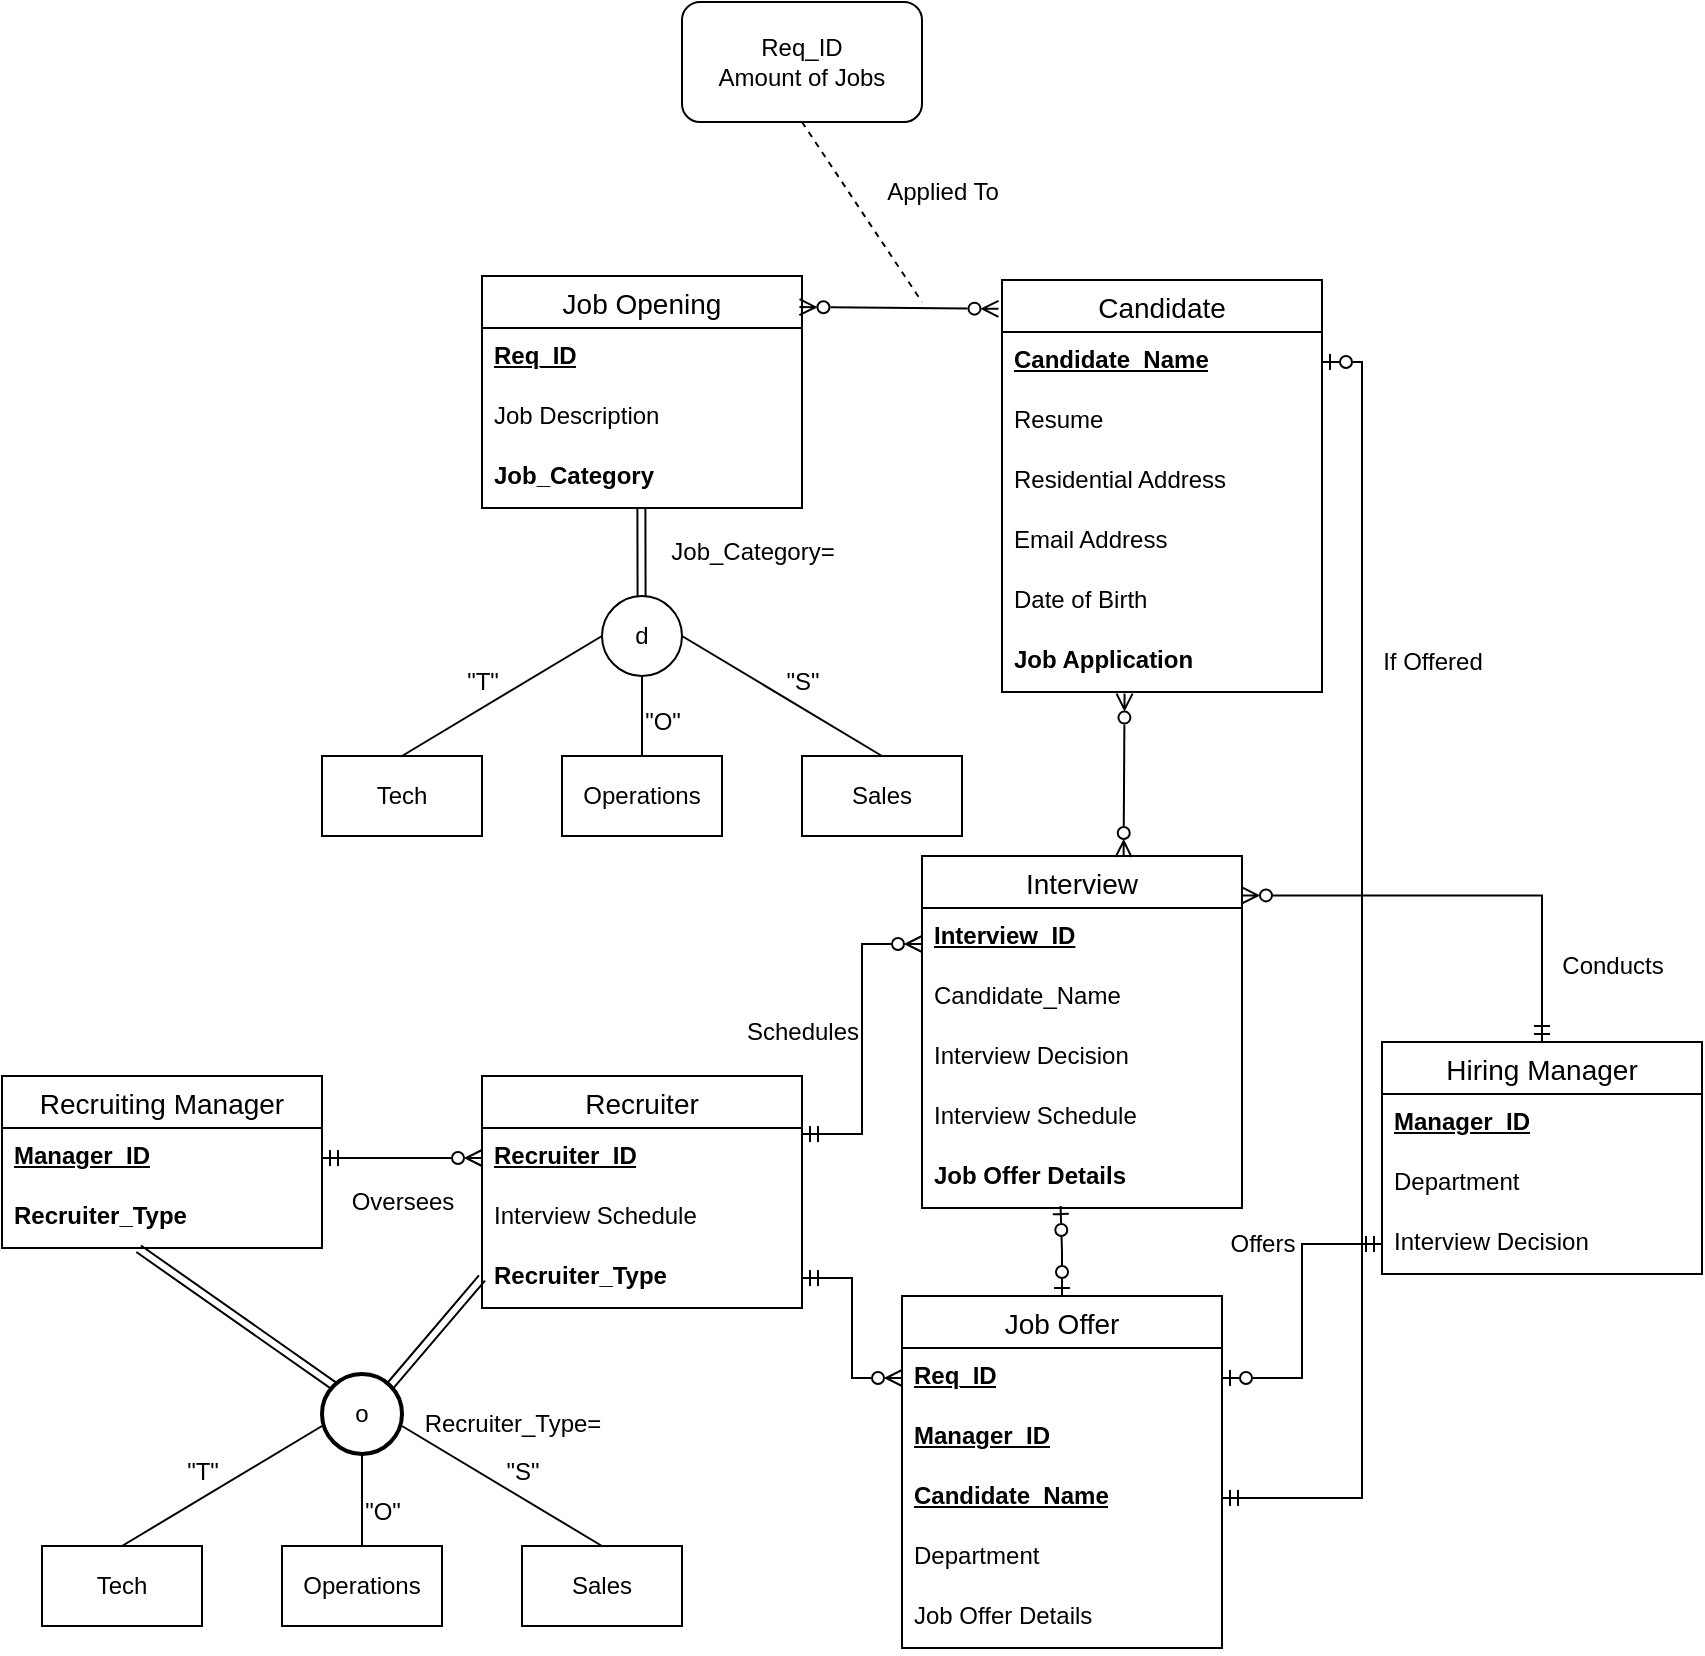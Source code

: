 <mxfile version="22.1.4" type="device">
  <diagram name="Page-1" id="18EpJnspM68TObBnQlz2">
    <mxGraphModel dx="1059" dy="644" grid="1" gridSize="10" guides="1" tooltips="1" connect="1" arrows="1" fold="1" page="1" pageScale="1" pageWidth="850" pageHeight="1100" math="0" shadow="0">
      <root>
        <mxCell id="0" />
        <mxCell id="1" parent="0" />
        <mxCell id="Vh-mc57jUNbCQ79QE870-1" value="Candidate" style="swimlane;fontStyle=0;childLayout=stackLayout;horizontal=1;startSize=26;horizontalStack=0;resizeParent=1;resizeParentMax=0;resizeLast=0;collapsible=1;marginBottom=0;align=center;fontSize=14;" parent="1" vertex="1">
          <mxGeometry x="500" y="283" width="160" height="206" as="geometry" />
        </mxCell>
        <mxCell id="Vh-mc57jUNbCQ79QE870-2" value="&lt;b&gt;&lt;u&gt;Candidate_Name&lt;/u&gt;&lt;/b&gt;" style="text;strokeColor=none;fillColor=none;spacingLeft=4;spacingRight=4;overflow=hidden;rotatable=0;points=[[0,0.5],[1,0.5]];portConstraint=eastwest;fontSize=12;whiteSpace=wrap;html=1;" parent="Vh-mc57jUNbCQ79QE870-1" vertex="1">
          <mxGeometry y="26" width="160" height="30" as="geometry" />
        </mxCell>
        <mxCell id="Vh-mc57jUNbCQ79QE870-3" value="Resume&lt;br&gt;" style="text;strokeColor=none;fillColor=none;spacingLeft=4;spacingRight=4;overflow=hidden;rotatable=0;points=[[0,0.5],[1,0.5]];portConstraint=eastwest;fontSize=12;whiteSpace=wrap;html=1;" parent="Vh-mc57jUNbCQ79QE870-1" vertex="1">
          <mxGeometry y="56" width="160" height="30" as="geometry" />
        </mxCell>
        <mxCell id="Vh-mc57jUNbCQ79QE870-4" value="Residential Address" style="text;strokeColor=none;fillColor=none;spacingLeft=4;spacingRight=4;overflow=hidden;rotatable=0;points=[[0,0.5],[1,0.5]];portConstraint=eastwest;fontSize=12;whiteSpace=wrap;html=1;" parent="Vh-mc57jUNbCQ79QE870-1" vertex="1">
          <mxGeometry y="86" width="160" height="30" as="geometry" />
        </mxCell>
        <mxCell id="Vh-mc57jUNbCQ79QE870-5" value="Email Address" style="text;strokeColor=none;fillColor=none;spacingLeft=4;spacingRight=4;overflow=hidden;rotatable=0;points=[[0,0.5],[1,0.5]];portConstraint=eastwest;fontSize=12;whiteSpace=wrap;html=1;" parent="Vh-mc57jUNbCQ79QE870-1" vertex="1">
          <mxGeometry y="116" width="160" height="30" as="geometry" />
        </mxCell>
        <mxCell id="Vh-mc57jUNbCQ79QE870-6" value="Date of Birth" style="text;strokeColor=none;fillColor=none;spacingLeft=4;spacingRight=4;overflow=hidden;rotatable=0;points=[[0,0.5],[1,0.5]];portConstraint=eastwest;fontSize=12;whiteSpace=wrap;html=1;" parent="Vh-mc57jUNbCQ79QE870-1" vertex="1">
          <mxGeometry y="146" width="160" height="30" as="geometry" />
        </mxCell>
        <mxCell id="Vh-mc57jUNbCQ79QE870-50" value="&lt;b&gt;Job Application&lt;/b&gt;" style="text;strokeColor=none;fillColor=none;spacingLeft=4;spacingRight=4;overflow=hidden;rotatable=0;points=[[0,0.5],[1,0.5]];portConstraint=eastwest;fontSize=12;whiteSpace=wrap;html=1;" parent="Vh-mc57jUNbCQ79QE870-1" vertex="1">
          <mxGeometry y="176" width="160" height="30" as="geometry" />
        </mxCell>
        <mxCell id="Vh-mc57jUNbCQ79QE870-12" value="Job Opening" style="swimlane;fontStyle=0;childLayout=stackLayout;horizontal=1;startSize=26;horizontalStack=0;resizeParent=1;resizeParentMax=0;resizeLast=0;collapsible=1;marginBottom=0;align=center;fontSize=14;" parent="1" vertex="1">
          <mxGeometry x="240" y="281" width="160" height="116" as="geometry" />
        </mxCell>
        <mxCell id="Vh-mc57jUNbCQ79QE870-13" value="&lt;b&gt;&lt;u&gt;Req_ID&lt;/u&gt;&lt;/b&gt;" style="text;strokeColor=none;fillColor=none;spacingLeft=4;spacingRight=4;overflow=hidden;rotatable=0;points=[[0,0.5],[1,0.5]];portConstraint=eastwest;fontSize=12;whiteSpace=wrap;html=1;" parent="Vh-mc57jUNbCQ79QE870-12" vertex="1">
          <mxGeometry y="26" width="160" height="30" as="geometry" />
        </mxCell>
        <mxCell id="Vh-mc57jUNbCQ79QE870-14" value="Job Description" style="text;strokeColor=none;fillColor=none;spacingLeft=4;spacingRight=4;overflow=hidden;rotatable=0;points=[[0,0.5],[1,0.5]];portConstraint=eastwest;fontSize=12;whiteSpace=wrap;html=1;" parent="Vh-mc57jUNbCQ79QE870-12" vertex="1">
          <mxGeometry y="56" width="160" height="30" as="geometry" />
        </mxCell>
        <mxCell id="Vh-mc57jUNbCQ79QE870-15" value="&lt;b&gt;Job_Category&lt;/b&gt;" style="text;strokeColor=none;fillColor=none;spacingLeft=4;spacingRight=4;overflow=hidden;rotatable=0;points=[[0,0.5],[1,0.5]];portConstraint=eastwest;fontSize=12;whiteSpace=wrap;html=1;" parent="Vh-mc57jUNbCQ79QE870-12" vertex="1">
          <mxGeometry y="86" width="160" height="30" as="geometry" />
        </mxCell>
        <mxCell id="Vh-mc57jUNbCQ79QE870-16" value="" style="shape=link;html=1;rounded=0;entryX=0.493;entryY=1.133;entryDx=0;entryDy=0;entryPerimeter=0;" parent="1" edge="1">
          <mxGeometry width="100" relative="1" as="geometry">
            <mxPoint x="319.82" y="457.01" as="sourcePoint" />
            <mxPoint x="319.7" y="397" as="targetPoint" />
          </mxGeometry>
        </mxCell>
        <mxCell id="Vh-mc57jUNbCQ79QE870-17" value="d" style="ellipse;whiteSpace=wrap;html=1;aspect=fixed;" parent="1" vertex="1">
          <mxGeometry x="300" y="441" width="40" height="40" as="geometry" />
        </mxCell>
        <mxCell id="Vh-mc57jUNbCQ79QE870-18" value="Job_Category=" style="text;html=1;align=center;verticalAlign=middle;resizable=0;points=[];autosize=1;strokeColor=none;fillColor=none;" parent="1" vertex="1">
          <mxGeometry x="320" y="404" width="110" height="30" as="geometry" />
        </mxCell>
        <mxCell id="Vh-mc57jUNbCQ79QE870-19" value="Tech" style="rounded=0;whiteSpace=wrap;html=1;" parent="1" vertex="1">
          <mxGeometry x="160" y="521" width="80" height="40" as="geometry" />
        </mxCell>
        <mxCell id="Vh-mc57jUNbCQ79QE870-20" value="Operations" style="rounded=0;whiteSpace=wrap;html=1;" parent="1" vertex="1">
          <mxGeometry x="280" y="521" width="80" height="40" as="geometry" />
        </mxCell>
        <mxCell id="Vh-mc57jUNbCQ79QE870-21" value="Sales" style="rounded=0;whiteSpace=wrap;html=1;" parent="1" vertex="1">
          <mxGeometry x="400" y="521" width="80" height="40" as="geometry" />
        </mxCell>
        <mxCell id="Vh-mc57jUNbCQ79QE870-22" value="" style="endArrow=none;html=1;rounded=0;exitX=0.5;exitY=0;exitDx=0;exitDy=0;entryX=0;entryY=0.5;entryDx=0;entryDy=0;" parent="1" source="Vh-mc57jUNbCQ79QE870-19" target="Vh-mc57jUNbCQ79QE870-17" edge="1">
          <mxGeometry relative="1" as="geometry">
            <mxPoint x="230" y="541" as="sourcePoint" />
            <mxPoint x="390" y="541" as="targetPoint" />
          </mxGeometry>
        </mxCell>
        <mxCell id="Vh-mc57jUNbCQ79QE870-23" value="" style="endArrow=none;html=1;rounded=0;exitX=0.5;exitY=0;exitDx=0;exitDy=0;entryX=0.5;entryY=1;entryDx=0;entryDy=0;" parent="1" source="Vh-mc57jUNbCQ79QE870-20" target="Vh-mc57jUNbCQ79QE870-17" edge="1">
          <mxGeometry relative="1" as="geometry">
            <mxPoint x="230" y="541" as="sourcePoint" />
            <mxPoint x="390" y="541" as="targetPoint" />
          </mxGeometry>
        </mxCell>
        <mxCell id="Vh-mc57jUNbCQ79QE870-24" value="" style="endArrow=none;html=1;rounded=0;exitX=1;exitY=0.5;exitDx=0;exitDy=0;entryX=0.5;entryY=0;entryDx=0;entryDy=0;" parent="1" source="Vh-mc57jUNbCQ79QE870-17" target="Vh-mc57jUNbCQ79QE870-21" edge="1">
          <mxGeometry relative="1" as="geometry">
            <mxPoint x="340" y="471" as="sourcePoint" />
            <mxPoint x="500" y="471" as="targetPoint" />
          </mxGeometry>
        </mxCell>
        <mxCell id="Vh-mc57jUNbCQ79QE870-25" value="&quot;T&quot;" style="text;html=1;align=center;verticalAlign=middle;resizable=0;points=[];autosize=1;strokeColor=none;fillColor=none;" parent="1" vertex="1">
          <mxGeometry x="220" y="469" width="40" height="30" as="geometry" />
        </mxCell>
        <mxCell id="Vh-mc57jUNbCQ79QE870-26" value="&quot;O&quot;" style="text;html=1;align=center;verticalAlign=middle;resizable=0;points=[];autosize=1;strokeColor=none;fillColor=none;" parent="1" vertex="1">
          <mxGeometry x="310" y="489" width="40" height="30" as="geometry" />
        </mxCell>
        <mxCell id="Vh-mc57jUNbCQ79QE870-27" value="&quot;S&quot;" style="text;html=1;align=center;verticalAlign=middle;resizable=0;points=[];autosize=1;strokeColor=none;fillColor=none;" parent="1" vertex="1">
          <mxGeometry x="380" y="469" width="40" height="30" as="geometry" />
        </mxCell>
        <mxCell id="Vh-mc57jUNbCQ79QE870-28" value="Recruiter" style="swimlane;fontStyle=0;childLayout=stackLayout;horizontal=1;startSize=26;horizontalStack=0;resizeParent=1;resizeParentMax=0;resizeLast=0;collapsible=1;marginBottom=0;align=center;fontSize=14;" parent="1" vertex="1">
          <mxGeometry x="240" y="681" width="160" height="116" as="geometry" />
        </mxCell>
        <mxCell id="Vh-mc57jUNbCQ79QE870-29" value="&lt;b&gt;&lt;u&gt;Recruiter_ID&lt;/u&gt;&lt;/b&gt;" style="text;strokeColor=none;fillColor=none;spacingLeft=4;spacingRight=4;overflow=hidden;rotatable=0;points=[[0,0.5],[1,0.5]];portConstraint=eastwest;fontSize=12;whiteSpace=wrap;html=1;" parent="Vh-mc57jUNbCQ79QE870-28" vertex="1">
          <mxGeometry y="26" width="160" height="30" as="geometry" />
        </mxCell>
        <mxCell id="Vh-mc57jUNbCQ79QE870-72" value="Interview Schedule" style="text;strokeColor=none;fillColor=none;spacingLeft=4;spacingRight=4;overflow=hidden;rotatable=0;points=[[0,0.5],[1,0.5]];portConstraint=eastwest;fontSize=12;whiteSpace=wrap;html=1;" parent="Vh-mc57jUNbCQ79QE870-28" vertex="1">
          <mxGeometry y="56" width="160" height="30" as="geometry" />
        </mxCell>
        <mxCell id="Vh-mc57jUNbCQ79QE870-30" value="&lt;b&gt;Recruiter_Type&lt;/b&gt;" style="text;strokeColor=none;fillColor=none;spacingLeft=4;spacingRight=4;overflow=hidden;rotatable=0;points=[[0,0.5],[1,0.5]];portConstraint=eastwest;fontSize=12;whiteSpace=wrap;html=1;" parent="Vh-mc57jUNbCQ79QE870-28" vertex="1">
          <mxGeometry y="86" width="160" height="30" as="geometry" />
        </mxCell>
        <mxCell id="Vh-mc57jUNbCQ79QE870-32" value="o" style="strokeWidth=2;html=1;shape=mxgraph.flowchart.start_2;whiteSpace=wrap;" parent="1" vertex="1">
          <mxGeometry x="160" y="830" width="40" height="40" as="geometry" />
        </mxCell>
        <mxCell id="Vh-mc57jUNbCQ79QE870-37" value="" style="shape=link;html=1;rounded=0;exitX=0.855;exitY=0.145;exitDx=0;exitDy=0;exitPerimeter=0;entryX=0;entryY=0.5;entryDx=0;entryDy=0;" parent="1" source="Vh-mc57jUNbCQ79QE870-32" edge="1" target="Vh-mc57jUNbCQ79QE870-30">
          <mxGeometry width="100" relative="1" as="geometry">
            <mxPoint x="200" y="837" as="sourcePoint" />
            <mxPoint x="200" y="797" as="targetPoint" />
          </mxGeometry>
        </mxCell>
        <mxCell id="Vh-mc57jUNbCQ79QE870-38" value="Recruiter_Type=" style="text;html=1;align=center;verticalAlign=middle;resizable=0;points=[];autosize=1;strokeColor=none;fillColor=none;" parent="1" vertex="1">
          <mxGeometry x="200" y="840" width="110" height="30" as="geometry" />
        </mxCell>
        <mxCell id="Vh-mc57jUNbCQ79QE870-40" value="Recruiting Manager" style="swimlane;fontStyle=0;childLayout=stackLayout;horizontal=1;startSize=26;horizontalStack=0;resizeParent=1;resizeParentMax=0;resizeLast=0;collapsible=1;marginBottom=0;align=center;fontSize=14;" parent="1" vertex="1">
          <mxGeometry y="681" width="160" height="86" as="geometry" />
        </mxCell>
        <mxCell id="Vh-mc57jUNbCQ79QE870-41" value="&lt;b&gt;&lt;u&gt;Manager_ID&lt;/u&gt;&lt;/b&gt;" style="text;strokeColor=none;fillColor=none;spacingLeft=4;spacingRight=4;overflow=hidden;rotatable=0;points=[[0,0.5],[1,0.5]];portConstraint=eastwest;fontSize=12;whiteSpace=wrap;html=1;" parent="Vh-mc57jUNbCQ79QE870-40" vertex="1">
          <mxGeometry y="26" width="160" height="30" as="geometry" />
        </mxCell>
        <mxCell id="Vh-mc57jUNbCQ79QE870-42" value="&lt;b&gt;Recruiter_Type&lt;/b&gt;" style="text;strokeColor=none;fillColor=none;spacingLeft=4;spacingRight=4;overflow=hidden;rotatable=0;points=[[0,0.5],[1,0.5]];portConstraint=eastwest;fontSize=12;whiteSpace=wrap;html=1;" parent="Vh-mc57jUNbCQ79QE870-40" vertex="1">
          <mxGeometry y="56" width="160" height="30" as="geometry" />
        </mxCell>
        <mxCell id="Vh-mc57jUNbCQ79QE870-45" value="" style="endArrow=ERzeroToMany;html=1;rounded=0;exitX=1;exitY=0.5;exitDx=0;exitDy=0;entryX=0;entryY=0.5;entryDx=0;entryDy=0;startArrow=ERmandOne;startFill=0;endFill=0;" parent="1" source="Vh-mc57jUNbCQ79QE870-41" target="Vh-mc57jUNbCQ79QE870-29" edge="1">
          <mxGeometry relative="1" as="geometry">
            <mxPoint x="150" y="701" as="sourcePoint" />
            <mxPoint x="310" y="701" as="targetPoint" />
          </mxGeometry>
        </mxCell>
        <mxCell id="Vh-mc57jUNbCQ79QE870-46" value="Oversees" style="text;html=1;align=center;verticalAlign=middle;resizable=0;points=[];autosize=1;strokeColor=none;fillColor=none;" parent="1" vertex="1">
          <mxGeometry x="165" y="729" width="70" height="30" as="geometry" />
        </mxCell>
        <mxCell id="Vh-mc57jUNbCQ79QE870-48" value="" style="endArrow=ERzeroToMany;html=1;rounded=0;exitX=-0.011;exitY=0.07;exitDx=0;exitDy=0;entryX=0.992;entryY=0.134;entryDx=0;entryDy=0;startArrow=ERzeroToMany;startFill=0;endFill=0;exitPerimeter=0;entryPerimeter=0;" parent="1" source="Vh-mc57jUNbCQ79QE870-1" target="Vh-mc57jUNbCQ79QE870-12" edge="1">
          <mxGeometry relative="1" as="geometry">
            <mxPoint x="300" y="241" as="sourcePoint" />
            <mxPoint x="460" y="241" as="targetPoint" />
          </mxGeometry>
        </mxCell>
        <mxCell id="Vh-mc57jUNbCQ79QE870-51" value="" style="endArrow=none;dashed=1;html=1;rounded=0;exitX=0.5;exitY=1;exitDx=0;exitDy=0;" parent="1" source="Vh-mc57jUNbCQ79QE870-52" edge="1">
          <mxGeometry width="50" height="50" relative="1" as="geometry">
            <mxPoint x="340" y="214" as="sourcePoint" />
            <mxPoint x="460" y="294" as="targetPoint" />
          </mxGeometry>
        </mxCell>
        <mxCell id="Vh-mc57jUNbCQ79QE870-52" value="Req_ID&lt;br&gt;Amount of Jobs" style="rounded=1;whiteSpace=wrap;html=1;" parent="1" vertex="1">
          <mxGeometry x="340" y="144" width="120" height="60" as="geometry" />
        </mxCell>
        <mxCell id="Vh-mc57jUNbCQ79QE870-53" value="Applied To" style="text;html=1;align=center;verticalAlign=middle;resizable=0;points=[];autosize=1;strokeColor=none;fillColor=none;" parent="1" vertex="1">
          <mxGeometry x="430" y="224" width="80" height="30" as="geometry" />
        </mxCell>
        <mxCell id="Vh-mc57jUNbCQ79QE870-57" value="Hiring Manager" style="swimlane;fontStyle=0;childLayout=stackLayout;horizontal=1;startSize=26;horizontalStack=0;resizeParent=1;resizeParentMax=0;resizeLast=0;collapsible=1;marginBottom=0;align=center;fontSize=14;" parent="1" vertex="1">
          <mxGeometry x="690" y="664" width="160" height="116" as="geometry" />
        </mxCell>
        <mxCell id="Vh-mc57jUNbCQ79QE870-58" value="&lt;b&gt;&lt;u&gt;Manager_ID&lt;/u&gt;&lt;/b&gt;" style="text;strokeColor=none;fillColor=none;spacingLeft=4;spacingRight=4;overflow=hidden;rotatable=0;points=[[0,0.5],[1,0.5]];portConstraint=eastwest;fontSize=12;whiteSpace=wrap;html=1;" parent="Vh-mc57jUNbCQ79QE870-57" vertex="1">
          <mxGeometry y="26" width="160" height="30" as="geometry" />
        </mxCell>
        <mxCell id="Vh-mc57jUNbCQ79QE870-59" value="Department" style="text;strokeColor=none;fillColor=none;spacingLeft=4;spacingRight=4;overflow=hidden;rotatable=0;points=[[0,0.5],[1,0.5]];portConstraint=eastwest;fontSize=12;whiteSpace=wrap;html=1;" parent="Vh-mc57jUNbCQ79QE870-57" vertex="1">
          <mxGeometry y="56" width="160" height="30" as="geometry" />
        </mxCell>
        <mxCell id="Vh-mc57jUNbCQ79QE870-73" value="Interview Decision" style="text;strokeColor=none;fillColor=none;spacingLeft=4;spacingRight=4;overflow=hidden;rotatable=0;points=[[0,0.5],[1,0.5]];portConstraint=eastwest;fontSize=12;whiteSpace=wrap;html=1;" parent="Vh-mc57jUNbCQ79QE870-57" vertex="1">
          <mxGeometry y="86" width="160" height="30" as="geometry" />
        </mxCell>
        <mxCell id="Vh-mc57jUNbCQ79QE870-70" style="edgeStyle=orthogonalEdgeStyle;rounded=0;orthogonalLoop=1;jettySize=auto;html=1;exitX=1;exitY=0.112;exitDx=0;exitDy=0;entryX=0.5;entryY=0;entryDx=0;entryDy=0;startArrow=ERzeroToMany;startFill=0;endArrow=ERmandOne;endFill=0;exitPerimeter=0;" parent="1" source="Vh-mc57jUNbCQ79QE870-74" target="Vh-mc57jUNbCQ79QE870-57" edge="1">
          <mxGeometry relative="1" as="geometry">
            <mxPoint x="610.0" y="637.5" as="sourcePoint" />
          </mxGeometry>
        </mxCell>
        <mxCell id="Vh-mc57jUNbCQ79QE870-71" style="edgeStyle=orthogonalEdgeStyle;rounded=0;orthogonalLoop=1;jettySize=auto;html=1;exitX=0;exitY=0.25;exitDx=0;exitDy=0;entryX=1;entryY=0.25;entryDx=0;entryDy=0;startArrow=ERzeroToMany;startFill=0;endArrow=ERmandOne;endFill=0;" parent="1" source="Vh-mc57jUNbCQ79QE870-74" target="Vh-mc57jUNbCQ79QE870-28" edge="1">
          <mxGeometry relative="1" as="geometry">
            <mxPoint x="470.0" y="637.5" as="sourcePoint" />
          </mxGeometry>
        </mxCell>
        <mxCell id="Vh-mc57jUNbCQ79QE870-74" value="Interview" style="swimlane;fontStyle=0;childLayout=stackLayout;horizontal=1;startSize=26;horizontalStack=0;resizeParent=1;resizeParentMax=0;resizeLast=0;collapsible=1;marginBottom=0;align=center;fontSize=14;" parent="1" vertex="1">
          <mxGeometry x="460" y="571" width="160" height="176" as="geometry" />
        </mxCell>
        <mxCell id="2SU2AX19pzLJlA-XiI4f-12" value="&lt;b&gt;&lt;u&gt;Interview_ID&lt;/u&gt;&lt;/b&gt;" style="text;strokeColor=none;fillColor=none;spacingLeft=4;spacingRight=4;overflow=hidden;rotatable=0;points=[[0,0.5],[1,0.5]];portConstraint=eastwest;fontSize=12;whiteSpace=wrap;html=1;" vertex="1" parent="Vh-mc57jUNbCQ79QE870-74">
          <mxGeometry y="26" width="160" height="30" as="geometry" />
        </mxCell>
        <mxCell id="2SU2AX19pzLJlA-XiI4f-13" value="Candidate_Name" style="text;strokeColor=none;fillColor=none;spacingLeft=4;spacingRight=4;overflow=hidden;rotatable=0;points=[[0,0.5],[1,0.5]];portConstraint=eastwest;fontSize=12;whiteSpace=wrap;html=1;" vertex="1" parent="Vh-mc57jUNbCQ79QE870-74">
          <mxGeometry y="56" width="160" height="30" as="geometry" />
        </mxCell>
        <mxCell id="Vh-mc57jUNbCQ79QE870-75" value="Interview Decision" style="text;strokeColor=none;fillColor=none;spacingLeft=4;spacingRight=4;overflow=hidden;rotatable=0;points=[[0,0.5],[1,0.5]];portConstraint=eastwest;fontSize=12;whiteSpace=wrap;html=1;" parent="Vh-mc57jUNbCQ79QE870-74" vertex="1">
          <mxGeometry y="86" width="160" height="30" as="geometry" />
        </mxCell>
        <mxCell id="Vh-mc57jUNbCQ79QE870-76" value="Interview Schedule" style="text;strokeColor=none;fillColor=none;spacingLeft=4;spacingRight=4;overflow=hidden;rotatable=0;points=[[0,0.5],[1,0.5]];portConstraint=eastwest;fontSize=12;whiteSpace=wrap;html=1;" parent="Vh-mc57jUNbCQ79QE870-74" vertex="1">
          <mxGeometry y="116" width="160" height="30" as="geometry" />
        </mxCell>
        <mxCell id="Vh-mc57jUNbCQ79QE870-77" value="&lt;b&gt;Job Offer Details&lt;/b&gt;" style="text;strokeColor=none;fillColor=none;spacingLeft=4;spacingRight=4;overflow=hidden;rotatable=0;points=[[0,0.5],[1,0.5]];portConstraint=eastwest;fontSize=12;whiteSpace=wrap;html=1;" parent="Vh-mc57jUNbCQ79QE870-74" vertex="1">
          <mxGeometry y="146" width="160" height="30" as="geometry" />
        </mxCell>
        <mxCell id="Vh-mc57jUNbCQ79QE870-80" value="Job Offer" style="swimlane;fontStyle=0;childLayout=stackLayout;horizontal=1;startSize=26;horizontalStack=0;resizeParent=1;resizeParentMax=0;resizeLast=0;collapsible=1;marginBottom=0;align=center;fontSize=14;" parent="1" vertex="1">
          <mxGeometry x="450" y="791" width="160" height="176" as="geometry" />
        </mxCell>
        <mxCell id="Vh-mc57jUNbCQ79QE870-81" value="&lt;b&gt;&lt;u&gt;Req_ID&lt;/u&gt;&lt;/b&gt;" style="text;strokeColor=none;fillColor=none;spacingLeft=4;spacingRight=4;overflow=hidden;rotatable=0;points=[[0,0.5],[1,0.5]];portConstraint=eastwest;fontSize=12;whiteSpace=wrap;html=1;" parent="Vh-mc57jUNbCQ79QE870-80" vertex="1">
          <mxGeometry y="26" width="160" height="30" as="geometry" />
        </mxCell>
        <mxCell id="Vh-mc57jUNbCQ79QE870-85" value="&lt;b&gt;&lt;u&gt;Manager_ID&lt;/u&gt;&lt;/b&gt;" style="text;strokeColor=none;fillColor=none;spacingLeft=4;spacingRight=4;overflow=hidden;rotatable=0;points=[[0,0.5],[1,0.5]];portConstraint=eastwest;fontSize=12;whiteSpace=wrap;html=1;" parent="Vh-mc57jUNbCQ79QE870-80" vertex="1">
          <mxGeometry y="56" width="160" height="30" as="geometry" />
        </mxCell>
        <mxCell id="Vh-mc57jUNbCQ79QE870-83" value="&lt;b&gt;&lt;u&gt;Candidate_Name&lt;/u&gt;&lt;/b&gt;" style="text;strokeColor=none;fillColor=none;spacingLeft=4;spacingRight=4;overflow=hidden;rotatable=0;points=[[0,0.5],[1,0.5]];portConstraint=eastwest;fontSize=12;whiteSpace=wrap;html=1;" parent="Vh-mc57jUNbCQ79QE870-80" vertex="1">
          <mxGeometry y="86" width="160" height="30" as="geometry" />
        </mxCell>
        <mxCell id="Vh-mc57jUNbCQ79QE870-84" value="Department" style="text;strokeColor=none;fillColor=none;spacingLeft=4;spacingRight=4;overflow=hidden;rotatable=0;points=[[0,0.5],[1,0.5]];portConstraint=eastwest;fontSize=12;whiteSpace=wrap;html=1;" parent="Vh-mc57jUNbCQ79QE870-80" vertex="1">
          <mxGeometry y="116" width="160" height="30" as="geometry" />
        </mxCell>
        <mxCell id="Vh-mc57jUNbCQ79QE870-82" value="Job Offer Details" style="text;strokeColor=none;fillColor=none;spacingLeft=4;spacingRight=4;overflow=hidden;rotatable=0;points=[[0,0.5],[1,0.5]];portConstraint=eastwest;fontSize=12;whiteSpace=wrap;html=1;" parent="Vh-mc57jUNbCQ79QE870-80" vertex="1">
          <mxGeometry y="146" width="160" height="30" as="geometry" />
        </mxCell>
        <mxCell id="Vh-mc57jUNbCQ79QE870-86" style="edgeStyle=orthogonalEdgeStyle;rounded=0;orthogonalLoop=1;jettySize=auto;html=1;exitX=0;exitY=0.5;exitDx=0;exitDy=0;entryX=1;entryY=0.5;entryDx=0;entryDy=0;endArrow=ERmandOne;endFill=0;startArrow=ERzeroToMany;startFill=0;" parent="1" source="Vh-mc57jUNbCQ79QE870-81" target="Vh-mc57jUNbCQ79QE870-30" edge="1">
          <mxGeometry relative="1" as="geometry" />
        </mxCell>
        <mxCell id="Vh-mc57jUNbCQ79QE870-87" style="edgeStyle=orthogonalEdgeStyle;rounded=0;orthogonalLoop=1;jettySize=auto;html=1;exitX=1;exitY=0.5;exitDx=0;exitDy=0;entryX=0;entryY=0.5;entryDx=0;entryDy=0;endArrow=ERmandOne;endFill=0;startArrow=ERzeroToOne;startFill=0;" parent="1" source="Vh-mc57jUNbCQ79QE870-81" target="Vh-mc57jUNbCQ79QE870-73" edge="1">
          <mxGeometry relative="1" as="geometry" />
        </mxCell>
        <mxCell id="Vh-mc57jUNbCQ79QE870-88" style="edgeStyle=orthogonalEdgeStyle;rounded=0;orthogonalLoop=1;jettySize=auto;html=1;exitX=0.5;exitY=0;exitDx=0;exitDy=0;entryX=0.433;entryY=0.967;entryDx=0;entryDy=0;entryPerimeter=0;startArrow=ERzeroToOne;startFill=0;endArrow=ERzeroToOne;endFill=0;" parent="1" source="Vh-mc57jUNbCQ79QE870-80" target="Vh-mc57jUNbCQ79QE870-77" edge="1">
          <mxGeometry relative="1" as="geometry" />
        </mxCell>
        <mxCell id="Vh-mc57jUNbCQ79QE870-89" style="edgeStyle=orthogonalEdgeStyle;rounded=0;orthogonalLoop=1;jettySize=auto;html=1;exitX=1;exitY=0.5;exitDx=0;exitDy=0;entryX=1;entryY=0.5;entryDx=0;entryDy=0;startArrow=ERzeroToOne;startFill=0;endArrow=ERmandOne;endFill=0;" parent="1" source="Vh-mc57jUNbCQ79QE870-2" target="Vh-mc57jUNbCQ79QE870-83" edge="1">
          <mxGeometry relative="1" as="geometry" />
        </mxCell>
        <mxCell id="Vh-mc57jUNbCQ79QE870-91" value="" style="endArrow=ERzeroToMany;html=1;rounded=0;exitX=0.383;exitY=1.027;exitDx=0;exitDy=0;exitPerimeter=0;startArrow=ERzeroToMany;startFill=0;endFill=0;entryX=0.63;entryY=0.003;entryDx=0;entryDy=0;entryPerimeter=0;" parent="1" source="Vh-mc57jUNbCQ79QE870-50" target="Vh-mc57jUNbCQ79QE870-74" edge="1">
          <mxGeometry relative="1" as="geometry">
            <mxPoint x="520" y="534" as="sourcePoint" />
            <mxPoint x="560" y="594" as="targetPoint" />
          </mxGeometry>
        </mxCell>
        <mxCell id="Vh-mc57jUNbCQ79QE870-92" value="Schedules" style="text;html=1;align=center;verticalAlign=middle;resizable=0;points=[];autosize=1;strokeColor=none;fillColor=none;" parent="1" vertex="1">
          <mxGeometry x="360" y="644" width="80" height="30" as="geometry" />
        </mxCell>
        <mxCell id="Vh-mc57jUNbCQ79QE870-93" value="Conducts" style="text;html=1;align=center;verticalAlign=middle;resizable=0;points=[];autosize=1;strokeColor=none;fillColor=none;" parent="1" vertex="1">
          <mxGeometry x="770" y="611" width="70" height="30" as="geometry" />
        </mxCell>
        <mxCell id="Vh-mc57jUNbCQ79QE870-94" value="Offers" style="text;html=1;align=center;verticalAlign=middle;resizable=0;points=[];autosize=1;strokeColor=none;fillColor=none;" parent="1" vertex="1">
          <mxGeometry x="600" y="750" width="60" height="30" as="geometry" />
        </mxCell>
        <mxCell id="Vh-mc57jUNbCQ79QE870-98" value="If Offered" style="text;html=1;align=center;verticalAlign=middle;resizable=0;points=[];autosize=1;strokeColor=none;fillColor=none;" parent="1" vertex="1">
          <mxGeometry x="680" y="459" width="70" height="30" as="geometry" />
        </mxCell>
        <mxCell id="2SU2AX19pzLJlA-XiI4f-1" value="" style="shape=link;html=1;rounded=0;exitX=0.145;exitY=0.145;exitDx=0;exitDy=0;exitPerimeter=0;entryX=0.427;entryY=1.013;entryDx=0;entryDy=0;entryPerimeter=0;" edge="1" parent="1" source="Vh-mc57jUNbCQ79QE870-32" target="Vh-mc57jUNbCQ79QE870-42">
          <mxGeometry width="100" relative="1" as="geometry">
            <mxPoint x="165" y="834" as="sourcePoint" />
            <mxPoint x="211" y="780" as="targetPoint" />
          </mxGeometry>
        </mxCell>
        <mxCell id="2SU2AX19pzLJlA-XiI4f-3" value="Tech" style="rounded=0;whiteSpace=wrap;html=1;" vertex="1" parent="1">
          <mxGeometry x="20" y="916" width="80" height="40" as="geometry" />
        </mxCell>
        <mxCell id="2SU2AX19pzLJlA-XiI4f-4" value="Operations" style="rounded=0;whiteSpace=wrap;html=1;" vertex="1" parent="1">
          <mxGeometry x="140" y="916" width="80" height="40" as="geometry" />
        </mxCell>
        <mxCell id="2SU2AX19pzLJlA-XiI4f-5" value="Sales" style="rounded=0;whiteSpace=wrap;html=1;" vertex="1" parent="1">
          <mxGeometry x="260" y="916" width="80" height="40" as="geometry" />
        </mxCell>
        <mxCell id="2SU2AX19pzLJlA-XiI4f-6" value="" style="endArrow=none;html=1;rounded=0;exitX=0.5;exitY=0;exitDx=0;exitDy=0;entryX=0;entryY=0.5;entryDx=0;entryDy=0;" edge="1" parent="1" source="2SU2AX19pzLJlA-XiI4f-3">
          <mxGeometry relative="1" as="geometry">
            <mxPoint x="90" y="936" as="sourcePoint" />
            <mxPoint x="160" y="856" as="targetPoint" />
          </mxGeometry>
        </mxCell>
        <mxCell id="2SU2AX19pzLJlA-XiI4f-7" value="" style="endArrow=none;html=1;rounded=0;exitX=0.5;exitY=0;exitDx=0;exitDy=0;entryX=0.5;entryY=1;entryDx=0;entryDy=0;entryPerimeter=0;" edge="1" parent="1" source="2SU2AX19pzLJlA-XiI4f-4" target="Vh-mc57jUNbCQ79QE870-32">
          <mxGeometry relative="1" as="geometry">
            <mxPoint x="90" y="936" as="sourcePoint" />
            <mxPoint x="180" y="876" as="targetPoint" />
          </mxGeometry>
        </mxCell>
        <mxCell id="2SU2AX19pzLJlA-XiI4f-8" value="" style="endArrow=none;html=1;rounded=0;exitX=1;exitY=0.5;exitDx=0;exitDy=0;entryX=0.5;entryY=0;entryDx=0;entryDy=0;" edge="1" parent="1" target="2SU2AX19pzLJlA-XiI4f-5">
          <mxGeometry relative="1" as="geometry">
            <mxPoint x="200" y="856" as="sourcePoint" />
            <mxPoint x="360" y="866" as="targetPoint" />
          </mxGeometry>
        </mxCell>
        <mxCell id="2SU2AX19pzLJlA-XiI4f-9" value="&quot;T&quot;" style="text;html=1;align=center;verticalAlign=middle;resizable=0;points=[];autosize=1;strokeColor=none;fillColor=none;" vertex="1" parent="1">
          <mxGeometry x="80" y="864" width="40" height="30" as="geometry" />
        </mxCell>
        <mxCell id="2SU2AX19pzLJlA-XiI4f-10" value="&quot;O&quot;" style="text;html=1;align=center;verticalAlign=middle;resizable=0;points=[];autosize=1;strokeColor=none;fillColor=none;" vertex="1" parent="1">
          <mxGeometry x="170" y="884" width="40" height="30" as="geometry" />
        </mxCell>
        <mxCell id="2SU2AX19pzLJlA-XiI4f-11" value="&quot;S&quot;" style="text;html=1;align=center;verticalAlign=middle;resizable=0;points=[];autosize=1;strokeColor=none;fillColor=none;" vertex="1" parent="1">
          <mxGeometry x="240" y="864" width="40" height="30" as="geometry" />
        </mxCell>
      </root>
    </mxGraphModel>
  </diagram>
</mxfile>
